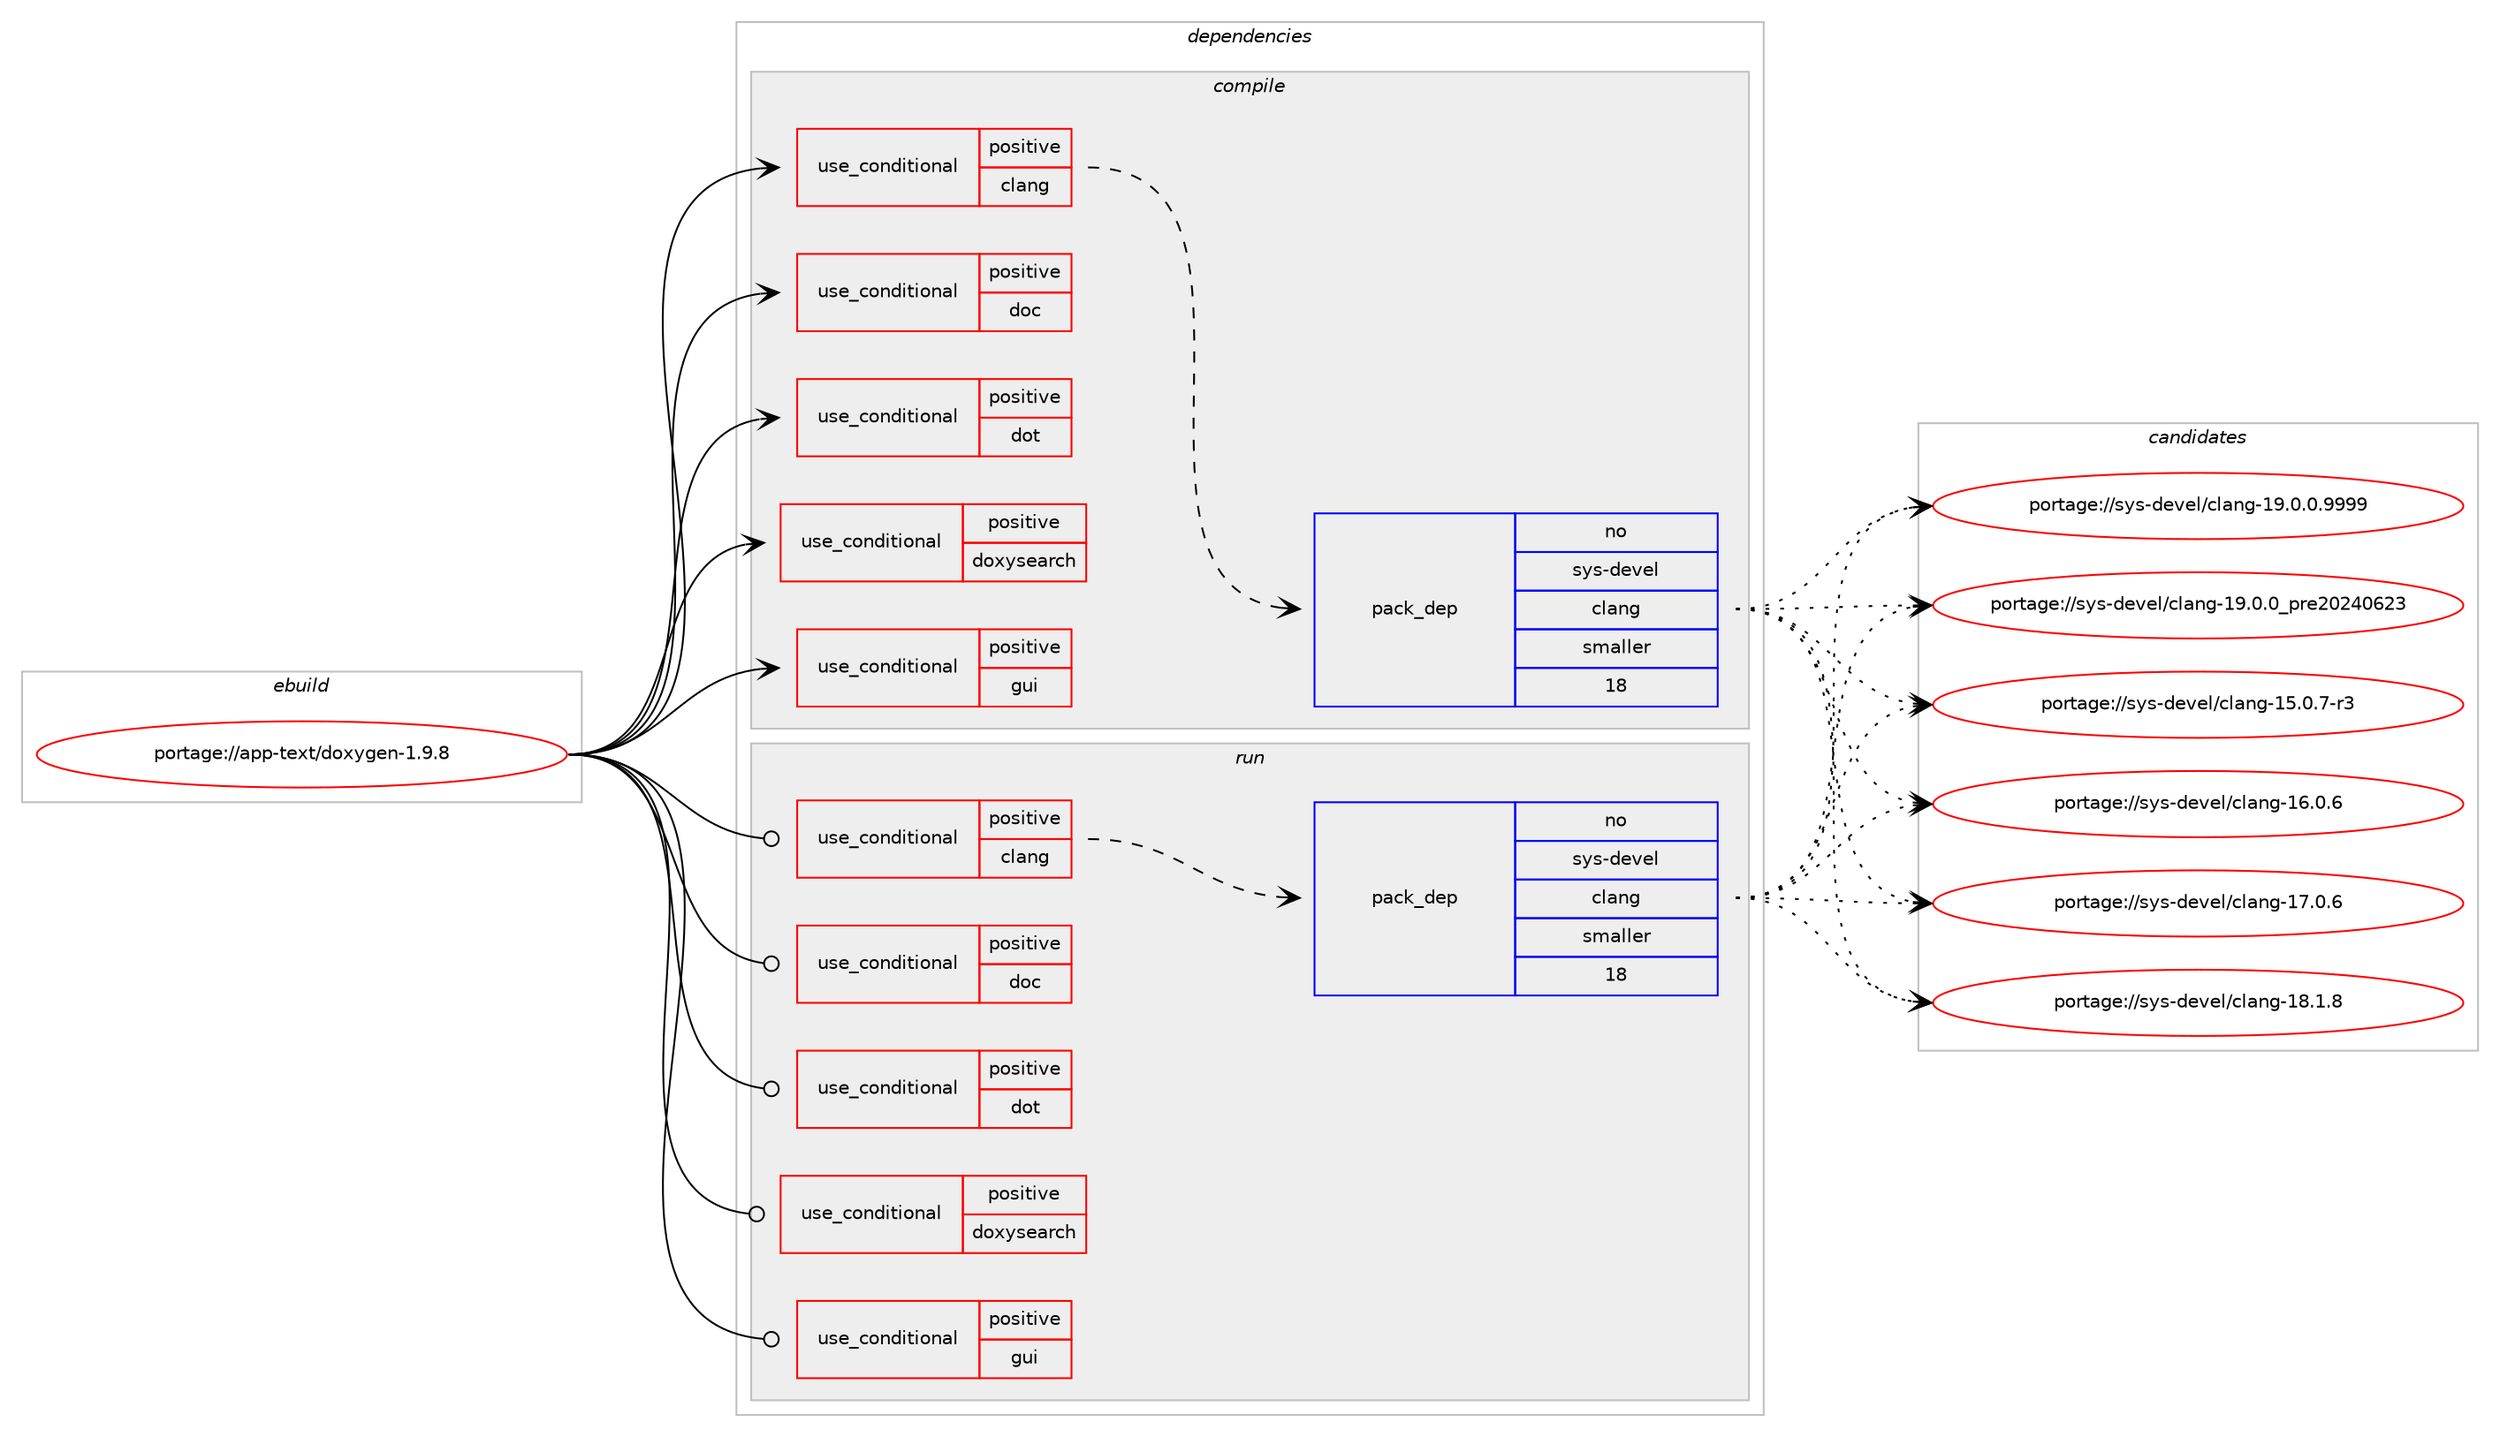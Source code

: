 digraph prolog {

# *************
# Graph options
# *************

newrank=true;
concentrate=true;
compound=true;
graph [rankdir=LR,fontname=Helvetica,fontsize=10,ranksep=1.5];#, ranksep=2.5, nodesep=0.2];
edge  [arrowhead=vee];
node  [fontname=Helvetica,fontsize=10];

# **********
# The ebuild
# **********

subgraph cluster_leftcol {
color=gray;
rank=same;
label=<<i>ebuild</i>>;
id [label="portage://app-text/doxygen-1.9.8", color=red, width=4, href="../app-text/doxygen-1.9.8.svg"];
}

# ****************
# The dependencies
# ****************

subgraph cluster_midcol {
color=gray;
label=<<i>dependencies</i>>;
subgraph cluster_compile {
fillcolor="#eeeeee";
style=filled;
label=<<i>compile</i>>;
subgraph cond14539 {
dependency24411 [label=<<TABLE BORDER="0" CELLBORDER="1" CELLSPACING="0" CELLPADDING="4"><TR><TD ROWSPAN="3" CELLPADDING="10">use_conditional</TD></TR><TR><TD>positive</TD></TR><TR><TD>clang</TD></TR></TABLE>>, shape=none, color=red];
subgraph pack9401 {
dependency24412 [label=<<TABLE BORDER="0" CELLBORDER="1" CELLSPACING="0" CELLPADDING="4" WIDTH="220"><TR><TD ROWSPAN="6" CELLPADDING="30">pack_dep</TD></TR><TR><TD WIDTH="110">no</TD></TR><TR><TD>sys-devel</TD></TR><TR><TD>clang</TD></TR><TR><TD>smaller</TD></TR><TR><TD>18</TD></TR></TABLE>>, shape=none, color=blue];
}
dependency24411:e -> dependency24412:w [weight=20,style="dashed",arrowhead="vee"];
}
id:e -> dependency24411:w [weight=20,style="solid",arrowhead="vee"];
subgraph cond14540 {
dependency24413 [label=<<TABLE BORDER="0" CELLBORDER="1" CELLSPACING="0" CELLPADDING="4"><TR><TD ROWSPAN="3" CELLPADDING="10">use_conditional</TD></TR><TR><TD>positive</TD></TR><TR><TD>doc</TD></TR></TABLE>>, shape=none, color=red];
# *** BEGIN UNKNOWN DEPENDENCY TYPE (TODO) ***
# dependency24413 -> package_dependency(portage://app-text/doxygen-1.9.8,install,no,dev-texlive,texlive-bibtexextra,none,[,,],[],[])
# *** END UNKNOWN DEPENDENCY TYPE (TODO) ***

# *** BEGIN UNKNOWN DEPENDENCY TYPE (TODO) ***
# dependency24413 -> package_dependency(portage://app-text/doxygen-1.9.8,install,no,dev-texlive,texlive-fontsextra,none,[,,],[],[])
# *** END UNKNOWN DEPENDENCY TYPE (TODO) ***

# *** BEGIN UNKNOWN DEPENDENCY TYPE (TODO) ***
# dependency24413 -> package_dependency(portage://app-text/doxygen-1.9.8,install,no,dev-texlive,texlive-fontutils,none,[,,],[],[])
# *** END UNKNOWN DEPENDENCY TYPE (TODO) ***

# *** BEGIN UNKNOWN DEPENDENCY TYPE (TODO) ***
# dependency24413 -> package_dependency(portage://app-text/doxygen-1.9.8,install,no,dev-texlive,texlive-latex,none,[,,],[],[])
# *** END UNKNOWN DEPENDENCY TYPE (TODO) ***

# *** BEGIN UNKNOWN DEPENDENCY TYPE (TODO) ***
# dependency24413 -> package_dependency(portage://app-text/doxygen-1.9.8,install,no,dev-texlive,texlive-latexextra,none,[,,],[],[])
# *** END UNKNOWN DEPENDENCY TYPE (TODO) ***

# *** BEGIN UNKNOWN DEPENDENCY TYPE (TODO) ***
# dependency24413 -> package_dependency(portage://app-text/doxygen-1.9.8,install,no,dev-texlive,texlive-plaingeneric,none,[,,],[],[])
# *** END UNKNOWN DEPENDENCY TYPE (TODO) ***

}
id:e -> dependency24413:w [weight=20,style="solid",arrowhead="vee"];
subgraph cond14541 {
dependency24414 [label=<<TABLE BORDER="0" CELLBORDER="1" CELLSPACING="0" CELLPADDING="4"><TR><TD ROWSPAN="3" CELLPADDING="10">use_conditional</TD></TR><TR><TD>positive</TD></TR><TR><TD>dot</TD></TR></TABLE>>, shape=none, color=red];
# *** BEGIN UNKNOWN DEPENDENCY TYPE (TODO) ***
# dependency24414 -> package_dependency(portage://app-text/doxygen-1.9.8,install,no,media-gfx,graphviz,none,[,,],[],[])
# *** END UNKNOWN DEPENDENCY TYPE (TODO) ***

# *** BEGIN UNKNOWN DEPENDENCY TYPE (TODO) ***
# dependency24414 -> package_dependency(portage://app-text/doxygen-1.9.8,install,no,media-libs,freetype,none,[,,],[],[])
# *** END UNKNOWN DEPENDENCY TYPE (TODO) ***

}
id:e -> dependency24414:w [weight=20,style="solid",arrowhead="vee"];
subgraph cond14542 {
dependency24415 [label=<<TABLE BORDER="0" CELLBORDER="1" CELLSPACING="0" CELLPADDING="4"><TR><TD ROWSPAN="3" CELLPADDING="10">use_conditional</TD></TR><TR><TD>positive</TD></TR><TR><TD>doxysearch</TD></TR></TABLE>>, shape=none, color=red];
# *** BEGIN UNKNOWN DEPENDENCY TYPE (TODO) ***
# dependency24415 -> package_dependency(portage://app-text/doxygen-1.9.8,install,no,dev-libs,xapian,none,[,,],any_same_slot,[])
# *** END UNKNOWN DEPENDENCY TYPE (TODO) ***

}
id:e -> dependency24415:w [weight=20,style="solid",arrowhead="vee"];
subgraph cond14543 {
dependency24416 [label=<<TABLE BORDER="0" CELLBORDER="1" CELLSPACING="0" CELLPADDING="4"><TR><TD ROWSPAN="3" CELLPADDING="10">use_conditional</TD></TR><TR><TD>positive</TD></TR><TR><TD>gui</TD></TR></TABLE>>, shape=none, color=red];
# *** BEGIN UNKNOWN DEPENDENCY TYPE (TODO) ***
# dependency24416 -> package_dependency(portage://app-text/doxygen-1.9.8,install,no,dev-qt,qtcore,none,[,,],[slot(5)],[])
# *** END UNKNOWN DEPENDENCY TYPE (TODO) ***

# *** BEGIN UNKNOWN DEPENDENCY TYPE (TODO) ***
# dependency24416 -> package_dependency(portage://app-text/doxygen-1.9.8,install,no,dev-qt,qtgui,none,[,,],[slot(5)],[])
# *** END UNKNOWN DEPENDENCY TYPE (TODO) ***

# *** BEGIN UNKNOWN DEPENDENCY TYPE (TODO) ***
# dependency24416 -> package_dependency(portage://app-text/doxygen-1.9.8,install,no,dev-qt,qtwidgets,none,[,,],[slot(5)],[])
# *** END UNKNOWN DEPENDENCY TYPE (TODO) ***

# *** BEGIN UNKNOWN DEPENDENCY TYPE (TODO) ***
# dependency24416 -> package_dependency(portage://app-text/doxygen-1.9.8,install,no,dev-qt,qtxml,none,[,,],[slot(5)],[])
# *** END UNKNOWN DEPENDENCY TYPE (TODO) ***

}
id:e -> dependency24416:w [weight=20,style="solid",arrowhead="vee"];
# *** BEGIN UNKNOWN DEPENDENCY TYPE (TODO) ***
# id -> package_dependency(portage://app-text/doxygen-1.9.8,install,no,app-text,ghostscript-gpl,none,[,,],[],[])
# *** END UNKNOWN DEPENDENCY TYPE (TODO) ***

# *** BEGIN UNKNOWN DEPENDENCY TYPE (TODO) ***
# id -> package_dependency(portage://app-text/doxygen-1.9.8,install,no,dev-db,sqlite,none,[,,],[slot(3)],[])
# *** END UNKNOWN DEPENDENCY TYPE (TODO) ***

# *** BEGIN UNKNOWN DEPENDENCY TYPE (TODO) ***
# id -> package_dependency(portage://app-text/doxygen-1.9.8,install,no,dev-lang,perl,none,[,,],[],[])
# *** END UNKNOWN DEPENDENCY TYPE (TODO) ***

# *** BEGIN UNKNOWN DEPENDENCY TYPE (TODO) ***
# id -> package_dependency(portage://app-text/doxygen-1.9.8,install,no,dev-libs,libfmt,none,[,,],any_same_slot,[])
# *** END UNKNOWN DEPENDENCY TYPE (TODO) ***

# *** BEGIN UNKNOWN DEPENDENCY TYPE (TODO) ***
# id -> package_dependency(portage://app-text/doxygen-1.9.8,install,no,dev-libs,spdlog,none,[,,],any_same_slot,[])
# *** END UNKNOWN DEPENDENCY TYPE (TODO) ***

# *** BEGIN UNKNOWN DEPENDENCY TYPE (TODO) ***
# id -> package_dependency(portage://app-text/doxygen-1.9.8,install,no,media-libs,libpng,none,[,,],any_same_slot,[])
# *** END UNKNOWN DEPENDENCY TYPE (TODO) ***

# *** BEGIN UNKNOWN DEPENDENCY TYPE (TODO) ***
# id -> package_dependency(portage://app-text/doxygen-1.9.8,install,no,virtual,libiconv,none,[,,],[],[])
# *** END UNKNOWN DEPENDENCY TYPE (TODO) ***

# *** BEGIN UNKNOWN DEPENDENCY TYPE (TODO) ***
# id -> package_dependency(portage://app-text/doxygen-1.9.8,install,strong,sys-devel,llvm,none,[,,],[slot(0)],[])
# *** END UNKNOWN DEPENDENCY TYPE (TODO) ***

}
subgraph cluster_compileandrun {
fillcolor="#eeeeee";
style=filled;
label=<<i>compile and run</i>>;
}
subgraph cluster_run {
fillcolor="#eeeeee";
style=filled;
label=<<i>run</i>>;
subgraph cond14544 {
dependency24417 [label=<<TABLE BORDER="0" CELLBORDER="1" CELLSPACING="0" CELLPADDING="4"><TR><TD ROWSPAN="3" CELLPADDING="10">use_conditional</TD></TR><TR><TD>positive</TD></TR><TR><TD>clang</TD></TR></TABLE>>, shape=none, color=red];
subgraph pack9402 {
dependency24418 [label=<<TABLE BORDER="0" CELLBORDER="1" CELLSPACING="0" CELLPADDING="4" WIDTH="220"><TR><TD ROWSPAN="6" CELLPADDING="30">pack_dep</TD></TR><TR><TD WIDTH="110">no</TD></TR><TR><TD>sys-devel</TD></TR><TR><TD>clang</TD></TR><TR><TD>smaller</TD></TR><TR><TD>18</TD></TR></TABLE>>, shape=none, color=blue];
}
dependency24417:e -> dependency24418:w [weight=20,style="dashed",arrowhead="vee"];
}
id:e -> dependency24417:w [weight=20,style="solid",arrowhead="odot"];
subgraph cond14545 {
dependency24419 [label=<<TABLE BORDER="0" CELLBORDER="1" CELLSPACING="0" CELLPADDING="4"><TR><TD ROWSPAN="3" CELLPADDING="10">use_conditional</TD></TR><TR><TD>positive</TD></TR><TR><TD>doc</TD></TR></TABLE>>, shape=none, color=red];
# *** BEGIN UNKNOWN DEPENDENCY TYPE (TODO) ***
# dependency24419 -> package_dependency(portage://app-text/doxygen-1.9.8,run,no,dev-texlive,texlive-bibtexextra,none,[,,],[],[])
# *** END UNKNOWN DEPENDENCY TYPE (TODO) ***

# *** BEGIN UNKNOWN DEPENDENCY TYPE (TODO) ***
# dependency24419 -> package_dependency(portage://app-text/doxygen-1.9.8,run,no,dev-texlive,texlive-fontsextra,none,[,,],[],[])
# *** END UNKNOWN DEPENDENCY TYPE (TODO) ***

# *** BEGIN UNKNOWN DEPENDENCY TYPE (TODO) ***
# dependency24419 -> package_dependency(portage://app-text/doxygen-1.9.8,run,no,dev-texlive,texlive-fontutils,none,[,,],[],[])
# *** END UNKNOWN DEPENDENCY TYPE (TODO) ***

# *** BEGIN UNKNOWN DEPENDENCY TYPE (TODO) ***
# dependency24419 -> package_dependency(portage://app-text/doxygen-1.9.8,run,no,dev-texlive,texlive-latex,none,[,,],[],[])
# *** END UNKNOWN DEPENDENCY TYPE (TODO) ***

# *** BEGIN UNKNOWN DEPENDENCY TYPE (TODO) ***
# dependency24419 -> package_dependency(portage://app-text/doxygen-1.9.8,run,no,dev-texlive,texlive-latexextra,none,[,,],[],[])
# *** END UNKNOWN DEPENDENCY TYPE (TODO) ***

# *** BEGIN UNKNOWN DEPENDENCY TYPE (TODO) ***
# dependency24419 -> package_dependency(portage://app-text/doxygen-1.9.8,run,no,dev-texlive,texlive-plaingeneric,none,[,,],[],[])
# *** END UNKNOWN DEPENDENCY TYPE (TODO) ***

}
id:e -> dependency24419:w [weight=20,style="solid",arrowhead="odot"];
subgraph cond14546 {
dependency24420 [label=<<TABLE BORDER="0" CELLBORDER="1" CELLSPACING="0" CELLPADDING="4"><TR><TD ROWSPAN="3" CELLPADDING="10">use_conditional</TD></TR><TR><TD>positive</TD></TR><TR><TD>dot</TD></TR></TABLE>>, shape=none, color=red];
# *** BEGIN UNKNOWN DEPENDENCY TYPE (TODO) ***
# dependency24420 -> package_dependency(portage://app-text/doxygen-1.9.8,run,no,media-gfx,graphviz,none,[,,],[],[])
# *** END UNKNOWN DEPENDENCY TYPE (TODO) ***

# *** BEGIN UNKNOWN DEPENDENCY TYPE (TODO) ***
# dependency24420 -> package_dependency(portage://app-text/doxygen-1.9.8,run,no,media-libs,freetype,none,[,,],[],[])
# *** END UNKNOWN DEPENDENCY TYPE (TODO) ***

}
id:e -> dependency24420:w [weight=20,style="solid",arrowhead="odot"];
subgraph cond14547 {
dependency24421 [label=<<TABLE BORDER="0" CELLBORDER="1" CELLSPACING="0" CELLPADDING="4"><TR><TD ROWSPAN="3" CELLPADDING="10">use_conditional</TD></TR><TR><TD>positive</TD></TR><TR><TD>doxysearch</TD></TR></TABLE>>, shape=none, color=red];
# *** BEGIN UNKNOWN DEPENDENCY TYPE (TODO) ***
# dependency24421 -> package_dependency(portage://app-text/doxygen-1.9.8,run,no,dev-libs,xapian,none,[,,],any_same_slot,[])
# *** END UNKNOWN DEPENDENCY TYPE (TODO) ***

}
id:e -> dependency24421:w [weight=20,style="solid",arrowhead="odot"];
subgraph cond14548 {
dependency24422 [label=<<TABLE BORDER="0" CELLBORDER="1" CELLSPACING="0" CELLPADDING="4"><TR><TD ROWSPAN="3" CELLPADDING="10">use_conditional</TD></TR><TR><TD>positive</TD></TR><TR><TD>gui</TD></TR></TABLE>>, shape=none, color=red];
# *** BEGIN UNKNOWN DEPENDENCY TYPE (TODO) ***
# dependency24422 -> package_dependency(portage://app-text/doxygen-1.9.8,run,no,dev-qt,qtcore,none,[,,],[slot(5)],[])
# *** END UNKNOWN DEPENDENCY TYPE (TODO) ***

# *** BEGIN UNKNOWN DEPENDENCY TYPE (TODO) ***
# dependency24422 -> package_dependency(portage://app-text/doxygen-1.9.8,run,no,dev-qt,qtgui,none,[,,],[slot(5)],[])
# *** END UNKNOWN DEPENDENCY TYPE (TODO) ***

# *** BEGIN UNKNOWN DEPENDENCY TYPE (TODO) ***
# dependency24422 -> package_dependency(portage://app-text/doxygen-1.9.8,run,no,dev-qt,qtwidgets,none,[,,],[slot(5)],[])
# *** END UNKNOWN DEPENDENCY TYPE (TODO) ***

# *** BEGIN UNKNOWN DEPENDENCY TYPE (TODO) ***
# dependency24422 -> package_dependency(portage://app-text/doxygen-1.9.8,run,no,dev-qt,qtxml,none,[,,],[slot(5)],[])
# *** END UNKNOWN DEPENDENCY TYPE (TODO) ***

}
id:e -> dependency24422:w [weight=20,style="solid",arrowhead="odot"];
# *** BEGIN UNKNOWN DEPENDENCY TYPE (TODO) ***
# id -> package_dependency(portage://app-text/doxygen-1.9.8,run,no,app-text,ghostscript-gpl,none,[,,],[],[])
# *** END UNKNOWN DEPENDENCY TYPE (TODO) ***

# *** BEGIN UNKNOWN DEPENDENCY TYPE (TODO) ***
# id -> package_dependency(portage://app-text/doxygen-1.9.8,run,no,dev-db,sqlite,none,[,,],[slot(3)],[])
# *** END UNKNOWN DEPENDENCY TYPE (TODO) ***

# *** BEGIN UNKNOWN DEPENDENCY TYPE (TODO) ***
# id -> package_dependency(portage://app-text/doxygen-1.9.8,run,no,dev-lang,perl,none,[,,],[],[])
# *** END UNKNOWN DEPENDENCY TYPE (TODO) ***

# *** BEGIN UNKNOWN DEPENDENCY TYPE (TODO) ***
# id -> package_dependency(portage://app-text/doxygen-1.9.8,run,no,dev-libs,libfmt,none,[,,],any_same_slot,[])
# *** END UNKNOWN DEPENDENCY TYPE (TODO) ***

# *** BEGIN UNKNOWN DEPENDENCY TYPE (TODO) ***
# id -> package_dependency(portage://app-text/doxygen-1.9.8,run,no,dev-libs,spdlog,none,[,,],any_same_slot,[])
# *** END UNKNOWN DEPENDENCY TYPE (TODO) ***

# *** BEGIN UNKNOWN DEPENDENCY TYPE (TODO) ***
# id -> package_dependency(portage://app-text/doxygen-1.9.8,run,no,media-libs,libpng,none,[,,],any_same_slot,[])
# *** END UNKNOWN DEPENDENCY TYPE (TODO) ***

# *** BEGIN UNKNOWN DEPENDENCY TYPE (TODO) ***
# id -> package_dependency(portage://app-text/doxygen-1.9.8,run,no,virtual,libiconv,none,[,,],[],[])
# *** END UNKNOWN DEPENDENCY TYPE (TODO) ***

}
}

# **************
# The candidates
# **************

subgraph cluster_choices {
rank=same;
color=gray;
label=<<i>candidates</i>>;

subgraph choice9401 {
color=black;
nodesep=1;
choice11512111545100101118101108479910897110103454953464846554511451 [label="portage://sys-devel/clang-15.0.7-r3", color=red, width=4,href="../sys-devel/clang-15.0.7-r3.svg"];
choice1151211154510010111810110847991089711010345495446484654 [label="portage://sys-devel/clang-16.0.6", color=red, width=4,href="../sys-devel/clang-16.0.6.svg"];
choice1151211154510010111810110847991089711010345495546484654 [label="portage://sys-devel/clang-17.0.6", color=red, width=4,href="../sys-devel/clang-17.0.6.svg"];
choice1151211154510010111810110847991089711010345495646494656 [label="portage://sys-devel/clang-18.1.8", color=red, width=4,href="../sys-devel/clang-18.1.8.svg"];
choice11512111545100101118101108479910897110103454957464846484657575757 [label="portage://sys-devel/clang-19.0.0.9999", color=red, width=4,href="../sys-devel/clang-19.0.0.9999.svg"];
choice1151211154510010111810110847991089711010345495746484648951121141015048505248545051 [label="portage://sys-devel/clang-19.0.0_pre20240623", color=red, width=4,href="../sys-devel/clang-19.0.0_pre20240623.svg"];
dependency24412:e -> choice11512111545100101118101108479910897110103454953464846554511451:w [style=dotted,weight="100"];
dependency24412:e -> choice1151211154510010111810110847991089711010345495446484654:w [style=dotted,weight="100"];
dependency24412:e -> choice1151211154510010111810110847991089711010345495546484654:w [style=dotted,weight="100"];
dependency24412:e -> choice1151211154510010111810110847991089711010345495646494656:w [style=dotted,weight="100"];
dependency24412:e -> choice11512111545100101118101108479910897110103454957464846484657575757:w [style=dotted,weight="100"];
dependency24412:e -> choice1151211154510010111810110847991089711010345495746484648951121141015048505248545051:w [style=dotted,weight="100"];
}
subgraph choice9402 {
color=black;
nodesep=1;
choice11512111545100101118101108479910897110103454953464846554511451 [label="portage://sys-devel/clang-15.0.7-r3", color=red, width=4,href="../sys-devel/clang-15.0.7-r3.svg"];
choice1151211154510010111810110847991089711010345495446484654 [label="portage://sys-devel/clang-16.0.6", color=red, width=4,href="../sys-devel/clang-16.0.6.svg"];
choice1151211154510010111810110847991089711010345495546484654 [label="portage://sys-devel/clang-17.0.6", color=red, width=4,href="../sys-devel/clang-17.0.6.svg"];
choice1151211154510010111810110847991089711010345495646494656 [label="portage://sys-devel/clang-18.1.8", color=red, width=4,href="../sys-devel/clang-18.1.8.svg"];
choice11512111545100101118101108479910897110103454957464846484657575757 [label="portage://sys-devel/clang-19.0.0.9999", color=red, width=4,href="../sys-devel/clang-19.0.0.9999.svg"];
choice1151211154510010111810110847991089711010345495746484648951121141015048505248545051 [label="portage://sys-devel/clang-19.0.0_pre20240623", color=red, width=4,href="../sys-devel/clang-19.0.0_pre20240623.svg"];
dependency24418:e -> choice11512111545100101118101108479910897110103454953464846554511451:w [style=dotted,weight="100"];
dependency24418:e -> choice1151211154510010111810110847991089711010345495446484654:w [style=dotted,weight="100"];
dependency24418:e -> choice1151211154510010111810110847991089711010345495546484654:w [style=dotted,weight="100"];
dependency24418:e -> choice1151211154510010111810110847991089711010345495646494656:w [style=dotted,weight="100"];
dependency24418:e -> choice11512111545100101118101108479910897110103454957464846484657575757:w [style=dotted,weight="100"];
dependency24418:e -> choice1151211154510010111810110847991089711010345495746484648951121141015048505248545051:w [style=dotted,weight="100"];
}
}

}
